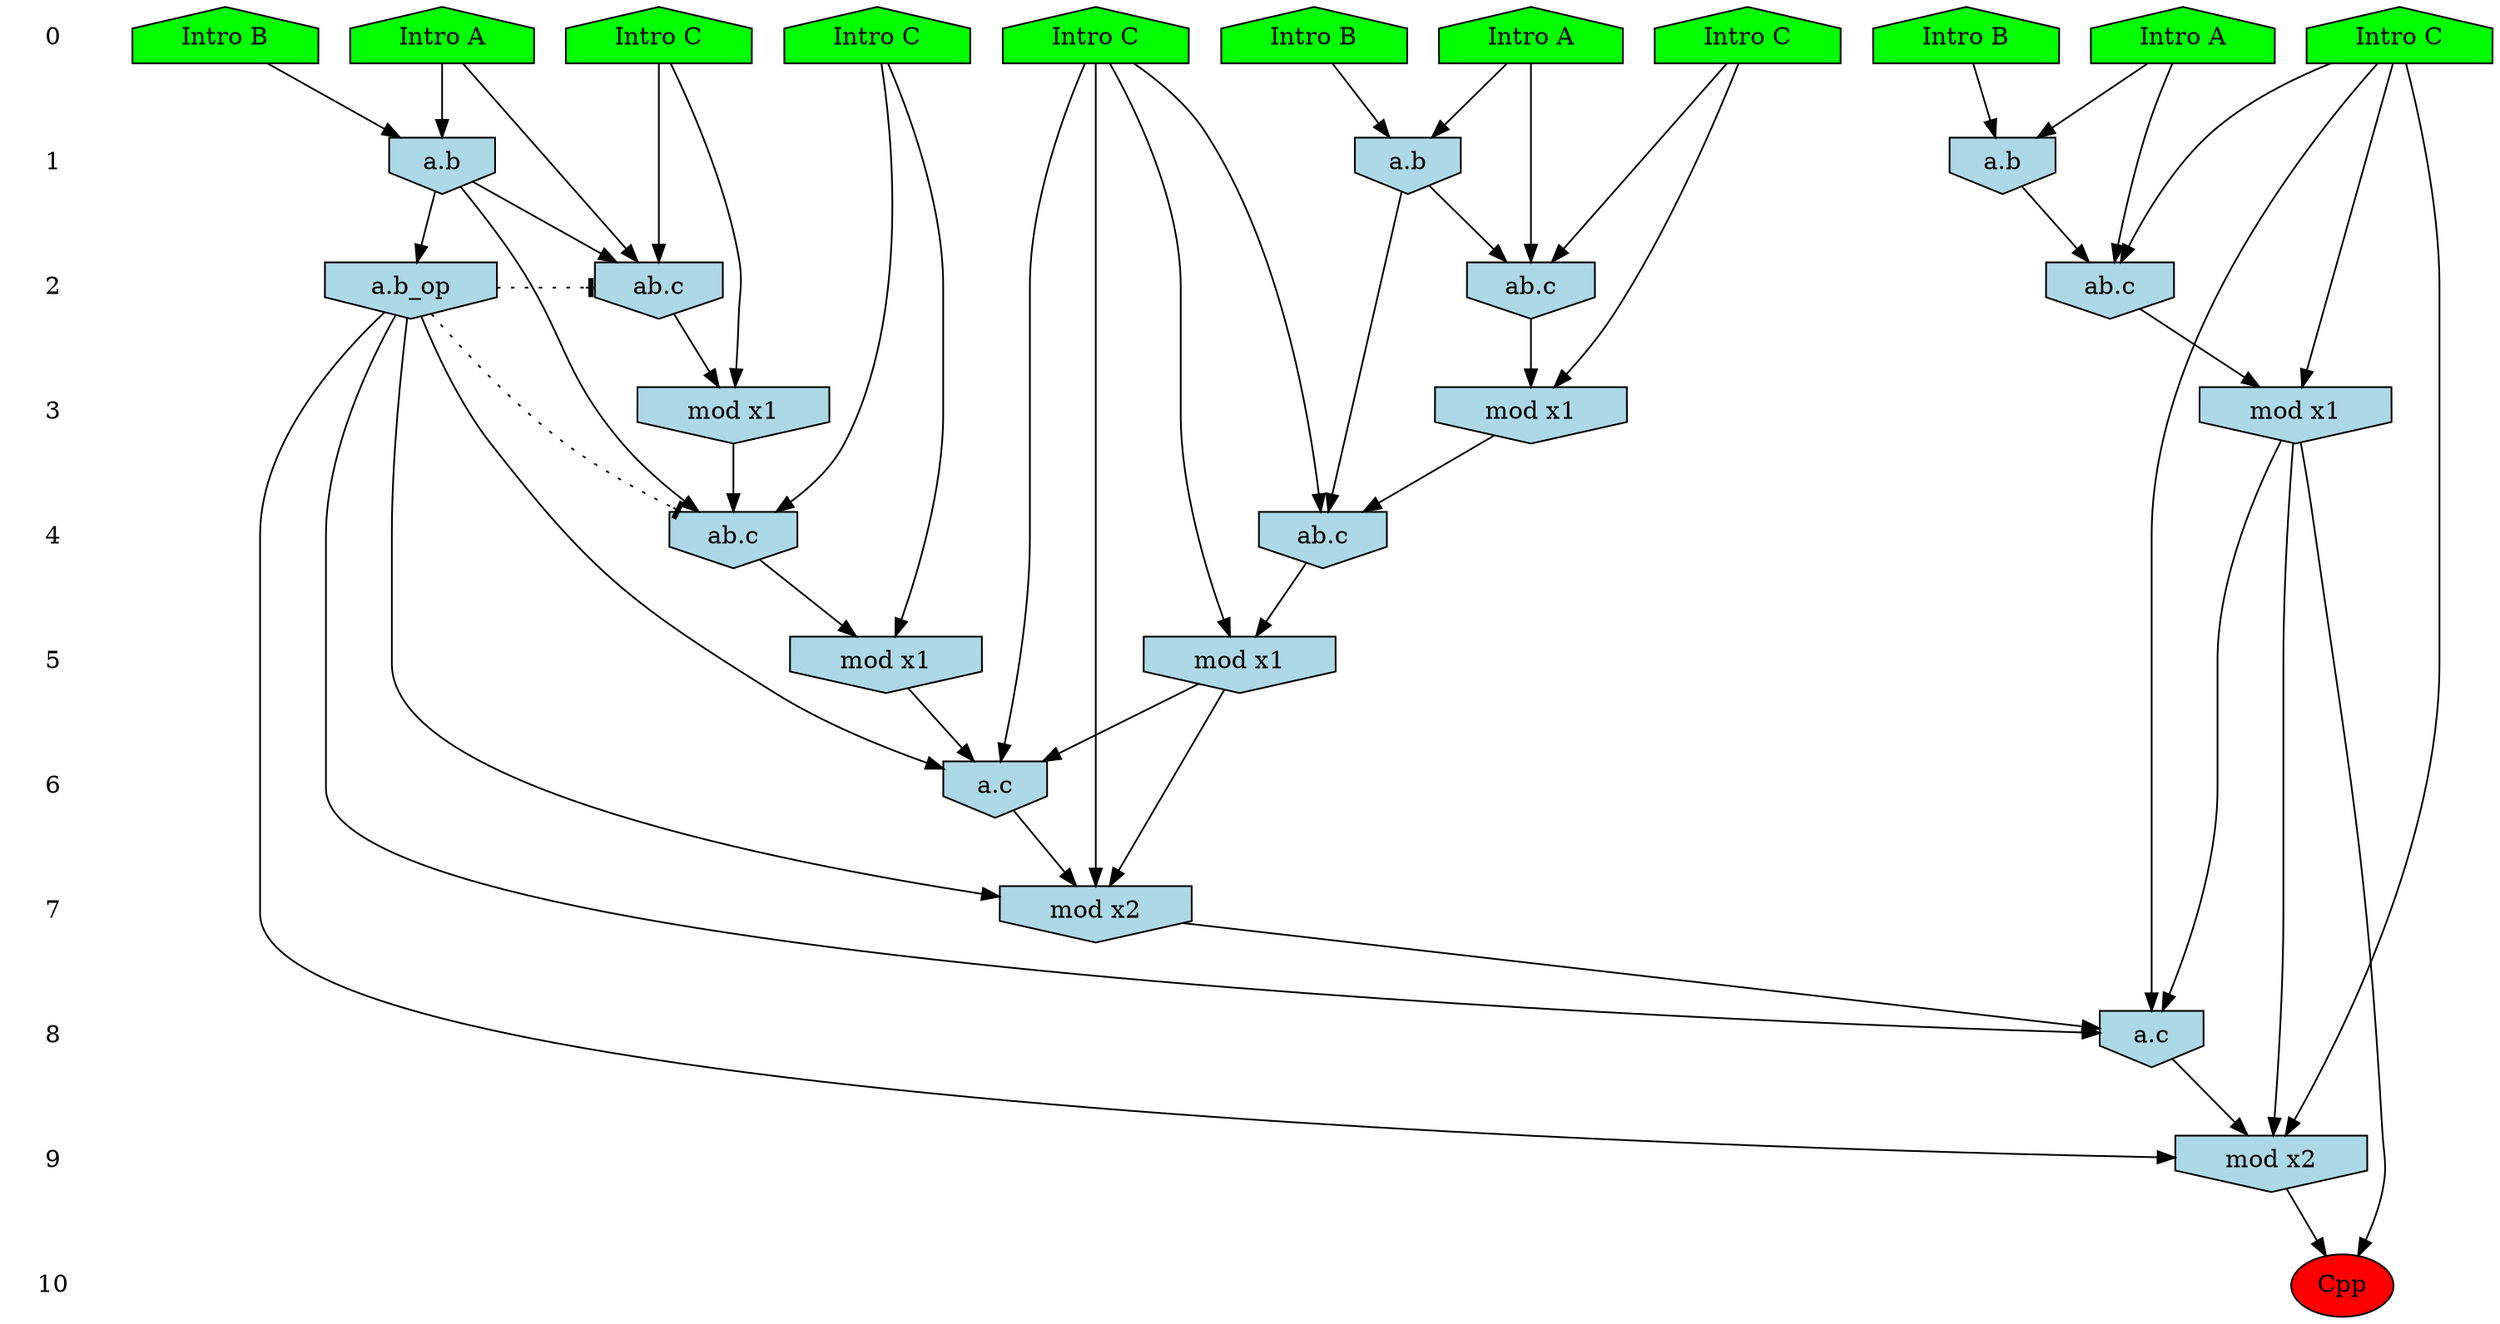 /* Compression of 1 causal flows obtained in average at 1.781811E+01 t.u */
/* Compressed causal flows were: [3156] */
digraph G{
 ranksep=.5 ; 
{ rank = same ; "0" [shape=plaintext] ; node_1 [label ="Intro A", shape=house, style=filled, fillcolor=green] ;
node_2 [label ="Intro B", shape=house, style=filled, fillcolor=green] ;
node_3 [label ="Intro A", shape=house, style=filled, fillcolor=green] ;
node_4 [label ="Intro B", shape=house, style=filled, fillcolor=green] ;
node_5 [label ="Intro A", shape=house, style=filled, fillcolor=green] ;
node_6 [label ="Intro B", shape=house, style=filled, fillcolor=green] ;
node_7 [label ="Intro C", shape=house, style=filled, fillcolor=green] ;
node_8 [label ="Intro C", shape=house, style=filled, fillcolor=green] ;
node_9 [label ="Intro C", shape=house, style=filled, fillcolor=green] ;
node_10 [label ="Intro C", shape=house, style=filled, fillcolor=green] ;
node_11 [label ="Intro C", shape=house, style=filled, fillcolor=green] ;
}
{ rank = same ; "1" [shape=plaintext] ; node_12 [label="a.b", shape=invhouse, style=filled, fillcolor = lightblue] ;
node_13 [label="a.b", shape=invhouse, style=filled, fillcolor = lightblue] ;
node_21 [label="a.b", shape=invhouse, style=filled, fillcolor = lightblue] ;
}
{ rank = same ; "2" [shape=plaintext] ; node_14 [label="ab.c", shape=invhouse, style=filled, fillcolor = lightblue] ;
node_15 [label="ab.c", shape=invhouse, style=filled, fillcolor = lightblue] ;
node_20 [label="a.b_op", shape=invhouse, style=filled, fillcolor = lightblue] ;
node_22 [label="ab.c", shape=invhouse, style=filled, fillcolor = lightblue] ;
}
{ rank = same ; "3" [shape=plaintext] ; node_16 [label="mod x1", shape=invhouse, style=filled, fillcolor = lightblue] ;
node_18 [label="mod x1", shape=invhouse, style=filled, fillcolor = lightblue] ;
node_23 [label="mod x1", shape=invhouse, style=filled, fillcolor = lightblue] ;
}
{ rank = same ; "4" [shape=plaintext] ; node_17 [label="ab.c", shape=invhouse, style=filled, fillcolor = lightblue] ;
node_24 [label="ab.c", shape=invhouse, style=filled, fillcolor = lightblue] ;
}
{ rank = same ; "5" [shape=plaintext] ; node_19 [label="mod x1", shape=invhouse, style=filled, fillcolor = lightblue] ;
node_25 [label="mod x1", shape=invhouse, style=filled, fillcolor = lightblue] ;
}
{ rank = same ; "6" [shape=plaintext] ; node_26 [label="a.c", shape=invhouse, style=filled, fillcolor = lightblue] ;
}
{ rank = same ; "7" [shape=plaintext] ; node_27 [label="mod x2", shape=invhouse, style=filled, fillcolor = lightblue] ;
}
{ rank = same ; "8" [shape=plaintext] ; node_28 [label="a.c", shape=invhouse, style=filled, fillcolor = lightblue] ;
}
{ rank = same ; "9" [shape=plaintext] ; node_29 [label="mod x2", shape=invhouse, style=filled, fillcolor = lightblue] ;
}
{ rank = same ; "10" [shape=plaintext] ; node_30 [label ="Cpp", style=filled, fillcolor=red] ;
}
"0" -> "1" [style="invis"]; 
"1" -> "2" [style="invis"]; 
"2" -> "3" [style="invis"]; 
"3" -> "4" [style="invis"]; 
"4" -> "5" [style="invis"]; 
"5" -> "6" [style="invis"]; 
"6" -> "7" [style="invis"]; 
"7" -> "8" [style="invis"]; 
"8" -> "9" [style="invis"]; 
"9" -> "10" [style="invis"]; 
node_3 -> node_12
node_6 -> node_12
node_1 -> node_13
node_4 -> node_13
node_3 -> node_14
node_9 -> node_14
node_12 -> node_14
node_1 -> node_15
node_7 -> node_15
node_13 -> node_15
node_7 -> node_16
node_15 -> node_16
node_10 -> node_17
node_13 -> node_17
node_16 -> node_17
node_9 -> node_18
node_14 -> node_18
node_10 -> node_19
node_17 -> node_19
node_13 -> node_20
node_2 -> node_21
node_5 -> node_21
node_5 -> node_22
node_11 -> node_22
node_21 -> node_22
node_11 -> node_23
node_22 -> node_23
node_8 -> node_24
node_21 -> node_24
node_23 -> node_24
node_8 -> node_25
node_24 -> node_25
node_8 -> node_26
node_19 -> node_26
node_20 -> node_26
node_25 -> node_26
node_8 -> node_27
node_20 -> node_27
node_25 -> node_27
node_26 -> node_27
node_9 -> node_28
node_18 -> node_28
node_20 -> node_28
node_27 -> node_28
node_9 -> node_29
node_18 -> node_29
node_20 -> node_29
node_28 -> node_29
node_18 -> node_30
node_29 -> node_30
node_20 -> node_17 [style=dotted, arrowhead = tee] 
node_20 -> node_15 [style=dotted, arrowhead = tee] 
}
/*
 Dot generation time: 0.000134
*/